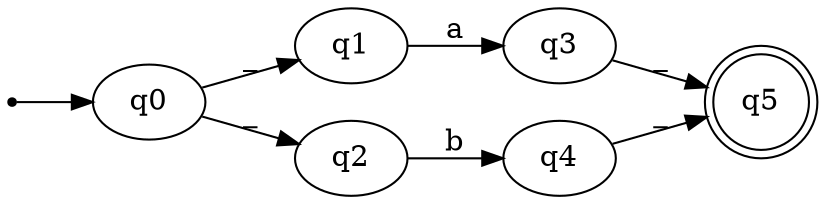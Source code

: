digraph{

    rankdir=LR;
    inic[shape=point];

    inic->q0;

    q0->q1 [label="_"];
    q0->q2 [label="_"];
    q1->q3 [label="a"];
    q2->q4 [label="b"];
    q3->q5 [label="_"];
    q4->q5 [label="_"];
    q5[shape=doublecircle];
}
